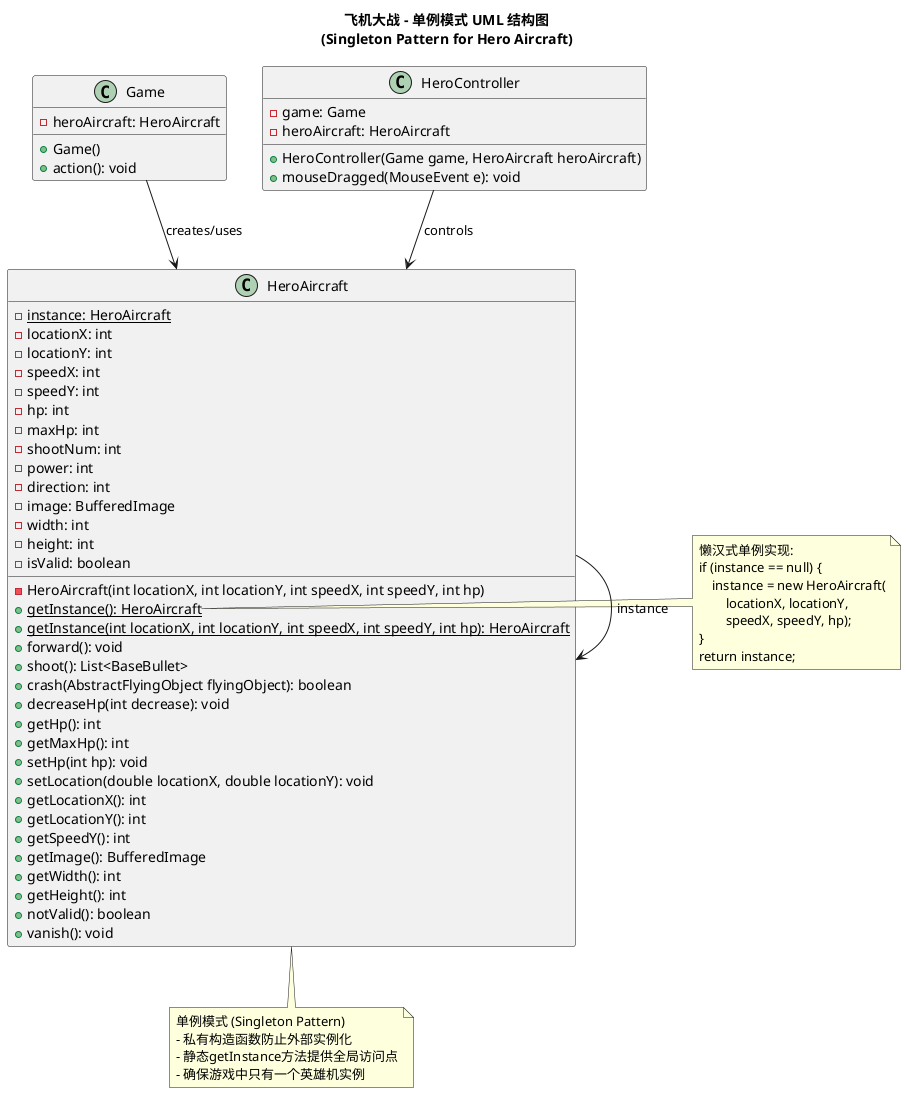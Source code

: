 @startuml
'https://plantuml.com/class-diagram

title 飞机大战 - 单例模式 UML 结构图\n(Singleton Pattern for Hero Aircraft)

class HeroAircraft {
    - {static} instance: HeroAircraft
    - locationX: int
    - locationY: int
    - speedX: int
    - speedY: int
    - hp: int
    - maxHp: int
    - shootNum: int
    - power: int
    - direction: int
    - image: BufferedImage
    - width: int
    - height: int
    - isValid: boolean

    - HeroAircraft(int locationX, int locationY, int speedX, int speedY, int hp)
    + {static} getInstance(): HeroAircraft
    + {static} getInstance(int locationX, int locationY, int speedX, int speedY, int hp): HeroAircraft
    + forward(): void
    + shoot(): List<BaseBullet>
    + crash(AbstractFlyingObject flyingObject): boolean
    + decreaseHp(int decrease): void
    + getHp(): int
    + getMaxHp(): int
    + setHp(int hp): void
    + setLocation(double locationX, double locationY): void
    + getLocationX(): int
    + getLocationY(): int
    + getSpeedY(): int
    + getImage(): BufferedImage
    + getWidth(): int
    + getHeight(): int
    + notValid(): boolean
    + vanish(): void
}

class Game {
    - heroAircraft: HeroAircraft
    + Game()
    + action(): void
}

class HeroController {
    - game: Game
    - heroAircraft: HeroAircraft
    + HeroController(Game game, HeroAircraft heroAircraft)
    + mouseDragged(MouseEvent e): void
}

' 关联关系
Game --> HeroAircraft : creates/uses
HeroController --> HeroAircraft : controls

' 自关联表示单例实例
HeroAircraft --> HeroAircraft : instance

note right of HeroAircraft::getInstance
    懒汉式单例实现:
    if (instance == null) {
        instance = new HeroAircraft(
            locationX, locationY,
            speedX, speedY, hp);
    }
    return instance;
end note

note bottom of HeroAircraft
    单例模式 (Singleton Pattern)
    - 私有构造函数防止外部实例化
    - 静态getInstance方法提供全局访问点
    - 确保游戏中只有一个英雄机实例
end note

@enduml
